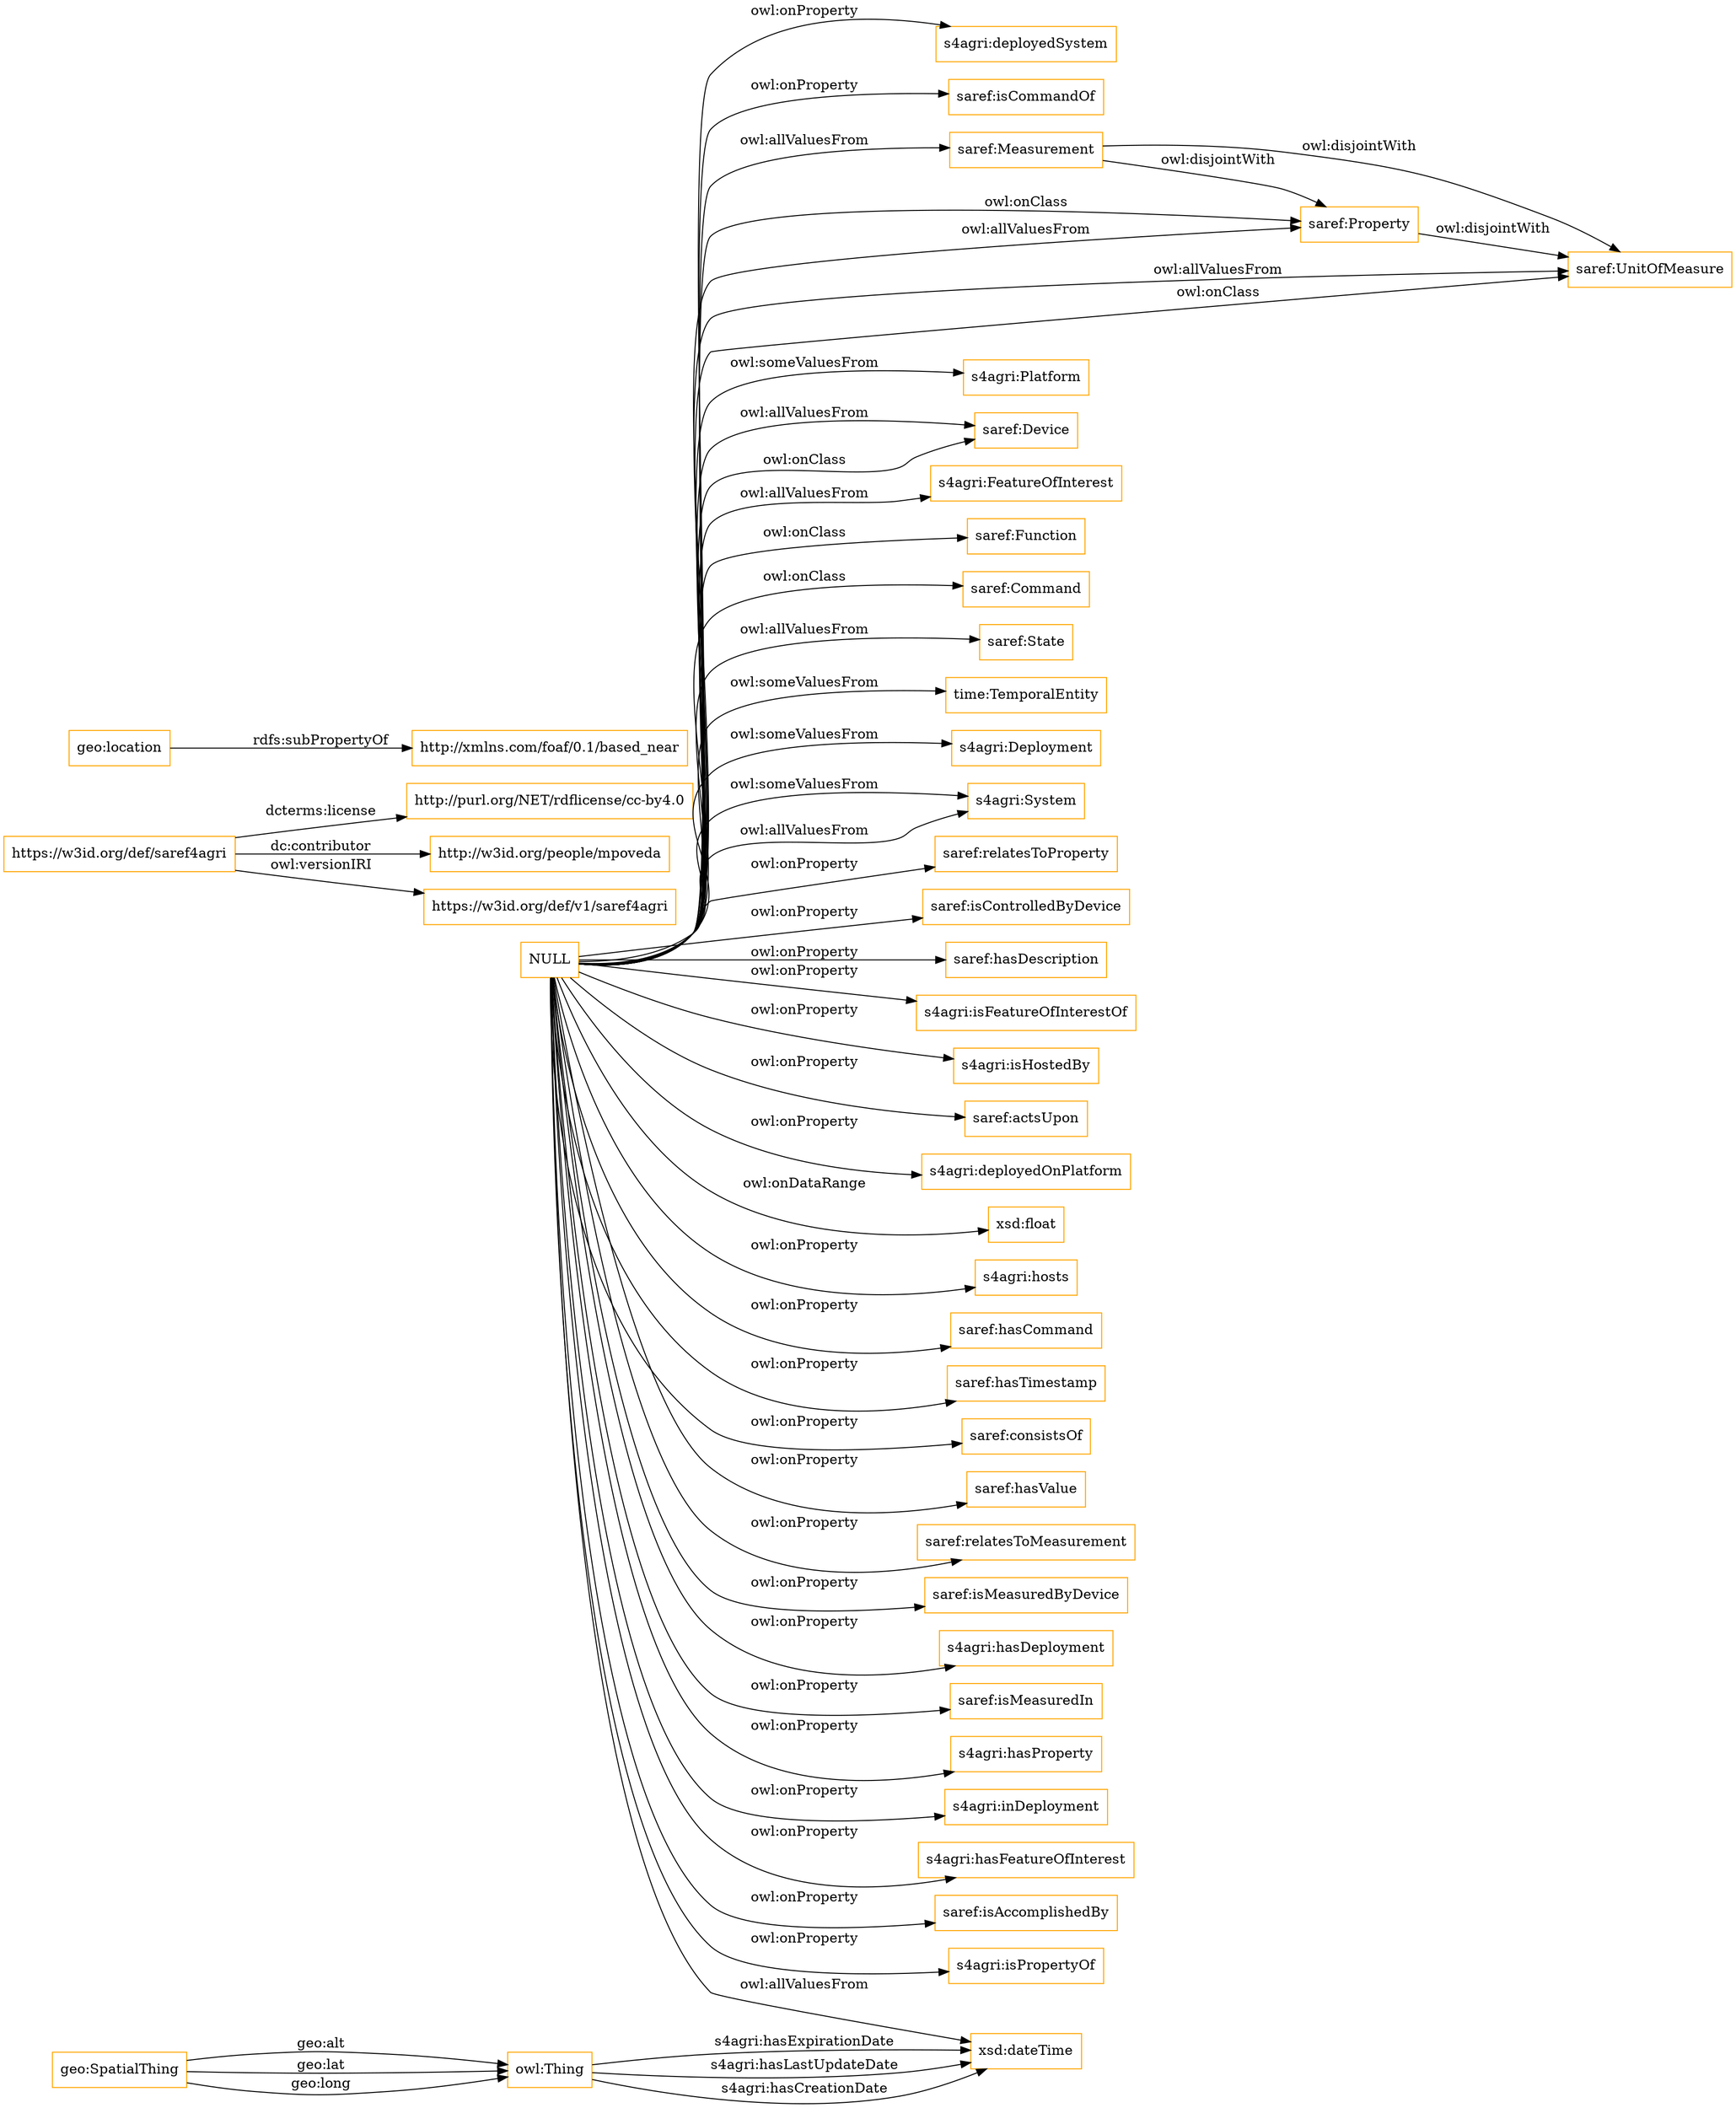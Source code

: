 digraph ar2dtool_diagram { 
rankdir=LR;
size="1501"
node [shape = rectangle, color="orange"]; "saref:Property" "s4agri:Platform" "saref:Device" "s4agri:FeatureOfInterest" "saref:Function" "saref:Command" "saref:State" "time:TemporalEntity" "s4agri:Deployment" "saref:UnitOfMeasure" "saref:Measurement" "s4agri:System" ; /*classes style*/
	"https://w3id.org/def/saref4agri" -> "http://purl.org/NET/rdflicense/cc-by4.0" [ label = "dcterms:license" ];
	"https://w3id.org/def/saref4agri" -> "http://w3id.org/people/mpoveda" [ label = "dc:contributor" ];
	"https://w3id.org/def/saref4agri" -> "https://w3id.org/def/v1/saref4agri" [ label = "owl:versionIRI" ];
	"geo:location" -> "http://xmlns.com/foaf/0.1/based_near" [ label = "rdfs:subPropertyOf" ];
	"saref:Measurement" -> "saref:Property" [ label = "owl:disjointWith" ];
	"saref:Measurement" -> "saref:UnitOfMeasure" [ label = "owl:disjointWith" ];
	"saref:Property" -> "saref:UnitOfMeasure" [ label = "owl:disjointWith" ];
	"NULL" -> "saref:relatesToProperty" [ label = "owl:onProperty" ];
	"NULL" -> "saref:Function" [ label = "owl:onClass" ];
	"NULL" -> "time:TemporalEntity" [ label = "owl:someValuesFrom" ];
	"NULL" -> "saref:isControlledByDevice" [ label = "owl:onProperty" ];
	"NULL" -> "saref:hasDescription" [ label = "owl:onProperty" ];
	"NULL" -> "saref:UnitOfMeasure" [ label = "owl:allValuesFrom" ];
	"NULL" -> "saref:Measurement" [ label = "owl:allValuesFrom" ];
	"NULL" -> "s4agri:System" [ label = "owl:someValuesFrom" ];
	"NULL" -> "saref:Command" [ label = "owl:onClass" ];
	"NULL" -> "s4agri:isFeatureOfInterestOf" [ label = "owl:onProperty" ];
	"NULL" -> "s4agri:isHostedBy" [ label = "owl:onProperty" ];
	"NULL" -> "saref:actsUpon" [ label = "owl:onProperty" ];
	"NULL" -> "s4agri:deployedOnPlatform" [ label = "owl:onProperty" ];
	"NULL" -> "xsd:float" [ label = "owl:onDataRange" ];
	"NULL" -> "s4agri:hosts" [ label = "owl:onProperty" ];
	"NULL" -> "saref:Device" [ label = "owl:allValuesFrom" ];
	"NULL" -> "saref:hasCommand" [ label = "owl:onProperty" ];
	"NULL" -> "saref:hasTimestamp" [ label = "owl:onProperty" ];
	"NULL" -> "saref:consistsOf" [ label = "owl:onProperty" ];
	"NULL" -> "saref:hasValue" [ label = "owl:onProperty" ];
	"NULL" -> "saref:relatesToMeasurement" [ label = "owl:onProperty" ];
	"NULL" -> "saref:isMeasuredByDevice" [ label = "owl:onProperty" ];
	"NULL" -> "s4agri:hasDeployment" [ label = "owl:onProperty" ];
	"NULL" -> "saref:isMeasuredIn" [ label = "owl:onProperty" ];
	"NULL" -> "saref:State" [ label = "owl:allValuesFrom" ];
	"NULL" -> "s4agri:hasProperty" [ label = "owl:onProperty" ];
	"NULL" -> "s4agri:Deployment" [ label = "owl:someValuesFrom" ];
	"NULL" -> "s4agri:System" [ label = "owl:allValuesFrom" ];
	"NULL" -> "saref:Device" [ label = "owl:onClass" ];
	"NULL" -> "s4agri:inDeployment" [ label = "owl:onProperty" ];
	"NULL" -> "saref:Property" [ label = "owl:onClass" ];
	"NULL" -> "saref:UnitOfMeasure" [ label = "owl:onClass" ];
	"NULL" -> "s4agri:hasFeatureOfInterest" [ label = "owl:onProperty" ];
	"NULL" -> "saref:isAccomplishedBy" [ label = "owl:onProperty" ];
	"NULL" -> "s4agri:isPropertyOf" [ label = "owl:onProperty" ];
	"NULL" -> "s4agri:Platform" [ label = "owl:someValuesFrom" ];
	"NULL" -> "xsd:dateTime" [ label = "owl:allValuesFrom" ];
	"NULL" -> "saref:Property" [ label = "owl:allValuesFrom" ];
	"NULL" -> "s4agri:FeatureOfInterest" [ label = "owl:allValuesFrom" ];
	"NULL" -> "s4agri:deployedSystem" [ label = "owl:onProperty" ];
	"NULL" -> "saref:isCommandOf" [ label = "owl:onProperty" ];
	"geo:SpatialThing" -> "owl:Thing" [ label = "geo:alt" ];
	"geo:SpatialThing" -> "owl:Thing" [ label = "geo:lat" ];
	"owl:Thing" -> "xsd:dateTime" [ label = "s4agri:hasExpirationDate" ];
	"geo:SpatialThing" -> "owl:Thing" [ label = "geo:long" ];
	"owl:Thing" -> "xsd:dateTime" [ label = "s4agri:hasLastUpdateDate" ];
	"owl:Thing" -> "xsd:dateTime" [ label = "s4agri:hasCreationDate" ];

}
